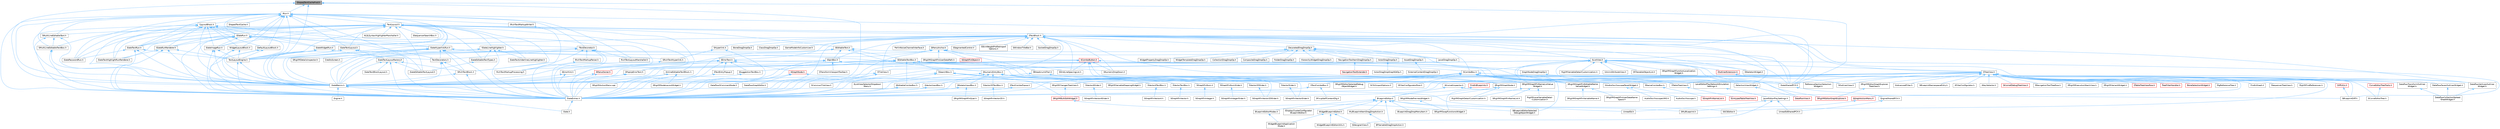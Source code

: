 digraph "ShapedTextCacheFwd.h"
{
 // INTERACTIVE_SVG=YES
 // LATEX_PDF_SIZE
  bgcolor="transparent";
  edge [fontname=Helvetica,fontsize=10,labelfontname=Helvetica,labelfontsize=10];
  node [fontname=Helvetica,fontsize=10,shape=box,height=0.2,width=0.4];
  Node1 [id="Node000001",label="ShapedTextCacheFwd.h",height=0.2,width=0.4,color="gray40", fillcolor="grey60", style="filled", fontcolor="black",tooltip=" "];
  Node1 -> Node2 [id="edge1_Node000001_Node000002",dir="back",color="steelblue1",style="solid",tooltip=" "];
  Node2 [id="Node000002",label="IRun.h",height=0.2,width=0.4,color="grey40", fillcolor="white", style="filled",URL="$d0/d63/IRun_8h.html",tooltip=" "];
  Node2 -> Node3 [id="edge2_Node000002_Node000003",dir="back",color="steelblue1",style="solid",tooltip=" "];
  Node3 [id="Node000003",label="DefaultLayoutBlock.h",height=0.2,width=0.4,color="grey40", fillcolor="white", style="filled",URL="$de/d9b/DefaultLayoutBlock_8h.html",tooltip=" "];
  Node3 -> Node4 [id="edge3_Node000003_Node000004",dir="back",color="steelblue1",style="solid",tooltip=" "];
  Node4 [id="Node000004",label="SlateBasics.h",height=0.2,width=0.4,color="grey40", fillcolor="white", style="filled",URL="$da/d2f/SlateBasics_8h.html",tooltip=" "];
  Node4 -> Node5 [id="edge4_Node000004_Node000005",dir="back",color="steelblue1",style="solid",tooltip=" "];
  Node5 [id="Node000005",label="Engine.h",height=0.2,width=0.4,color="grey40", fillcolor="white", style="filled",URL="$d1/d34/Public_2Engine_8h.html",tooltip=" "];
  Node4 -> Node6 [id="edge5_Node000004_Node000006",dir="back",color="steelblue1",style="solid",tooltip=" "];
  Node6 [id="Node000006",label="Slate.h",height=0.2,width=0.4,color="grey40", fillcolor="white", style="filled",URL="$d2/dc0/Slate_8h.html",tooltip=" "];
  Node4 -> Node7 [id="edge6_Node000004_Node000007",dir="back",color="steelblue1",style="solid",tooltip=" "];
  Node7 [id="Node000007",label="SlateExtras.h",height=0.2,width=0.4,color="grey40", fillcolor="white", style="filled",URL="$d8/dec/SlateExtras_8h.html",tooltip=" "];
  Node7 -> Node6 [id="edge7_Node000007_Node000006",dir="back",color="steelblue1",style="solid",tooltip=" "];
  Node4 -> Node8 [id="edge8_Node000004_Node000008",dir="back",color="steelblue1",style="solid",tooltip=" "];
  Node8 [id="Node000008",label="UnrealEd.h",height=0.2,width=0.4,color="grey40", fillcolor="white", style="filled",URL="$d2/d5f/UnrealEd_8h.html",tooltip=" "];
  Node3 -> Node7 [id="edge9_Node000003_Node000007",dir="back",color="steelblue1",style="solid",tooltip=" "];
  Node3 -> Node9 [id="edge10_Node000003_Node000009",dir="back",color="steelblue1",style="solid",tooltip=" "];
  Node9 [id="Node000009",label="TextLayoutEngine.h",height=0.2,width=0.4,color="grey40", fillcolor="white", style="filled",URL="$da/d06/TextLayoutEngine_8h.html",tooltip=" "];
  Node9 -> Node4 [id="edge11_Node000009_Node000004",dir="back",color="steelblue1",style="solid",tooltip=" "];
  Node9 -> Node7 [id="edge12_Node000009_Node000007",dir="back",color="steelblue1",style="solid",tooltip=" "];
  Node2 -> Node10 [id="edge13_Node000002_Node000010",dir="back",color="steelblue1",style="solid",tooltip=" "];
  Node10 [id="Node000010",label="ILayoutBlock.h",height=0.2,width=0.4,color="grey40", fillcolor="white", style="filled",URL="$d5/d67/ILayoutBlock_8h.html",tooltip=" "];
  Node10 -> Node3 [id="edge14_Node000010_Node000003",dir="back",color="steelblue1",style="solid",tooltip=" "];
  Node10 -> Node11 [id="edge15_Node000010_Node000011",dir="back",color="steelblue1",style="solid",tooltip=" "];
  Node11 [id="Node000011",label="ISlateRun.h",height=0.2,width=0.4,color="grey40", fillcolor="white", style="filled",URL="$d9/d49/ISlateRun_8h.html",tooltip=" "];
  Node11 -> Node12 [id="edge16_Node000011_Node000012",dir="back",color="steelblue1",style="solid",tooltip=" "];
  Node12 [id="Node000012",label="ISlateRunRenderer.h",height=0.2,width=0.4,color="grey40", fillcolor="white", style="filled",URL="$d3/dfa/ISlateRunRenderer_8h.html",tooltip=" "];
  Node12 -> Node4 [id="edge17_Node000012_Node000004",dir="back",color="steelblue1",style="solid",tooltip=" "];
  Node12 -> Node7 [id="edge18_Node000012_Node000007",dir="back",color="steelblue1",style="solid",tooltip=" "];
  Node12 -> Node13 [id="edge19_Node000012_Node000013",dir="back",color="steelblue1",style="solid",tooltip=" "];
  Node13 [id="Node000013",label="SlateTextHighlightRunRenderer.h",height=0.2,width=0.4,color="grey40", fillcolor="white", style="filled",URL="$d0/d78/SlateTextHighlightRunRenderer_8h.html",tooltip=" "];
  Node12 -> Node9 [id="edge20_Node000012_Node000009",dir="back",color="steelblue1",style="solid",tooltip=" "];
  Node11 -> Node14 [id="edge21_Node000011_Node000014",dir="back",color="steelblue1",style="solid",tooltip=" "];
  Node14 [id="Node000014",label="ITextDecorator.h",height=0.2,width=0.4,color="grey40", fillcolor="white", style="filled",URL="$d6/d35/ITextDecorator_8h.html",tooltip=" "];
  Node14 -> Node15 [id="edge22_Node000014_Node000015",dir="back",color="steelblue1",style="solid",tooltip=" "];
  Node15 [id="Node000015",label="IRichTextMarkupParser.h",height=0.2,width=0.4,color="grey40", fillcolor="white", style="filled",URL="$d1/dae/IRichTextMarkupParser_8h.html",tooltip=" "];
  Node15 -> Node16 [id="edge23_Node000015_Node000016",dir="back",color="steelblue1",style="solid",tooltip=" "];
  Node16 [id="Node000016",label="RichTextMarkupProcessing.h",height=0.2,width=0.4,color="grey40", fillcolor="white", style="filled",URL="$d5/ddd/RichTextMarkupProcessing_8h.html",tooltip=" "];
  Node14 -> Node17 [id="edge24_Node000014_Node000017",dir="back",color="steelblue1",style="solid",tooltip=" "];
  Node17 [id="Node000017",label="RichTextLayoutMarshaller.h",height=0.2,width=0.4,color="grey40", fillcolor="white", style="filled",URL="$dd/d85/RichTextLayoutMarshaller_8h.html",tooltip=" "];
  Node14 -> Node16 [id="edge25_Node000014_Node000016",dir="back",color="steelblue1",style="solid",tooltip=" "];
  Node14 -> Node18 [id="edge26_Node000014_Node000018",dir="back",color="steelblue1",style="solid",tooltip=" "];
  Node18 [id="Node000018",label="SRichTextBlock.h",height=0.2,width=0.4,color="grey40", fillcolor="white", style="filled",URL="$dd/d4c/SRichTextBlock_8h.html",tooltip=" "];
  Node18 -> Node4 [id="edge27_Node000018_Node000004",dir="back",color="steelblue1",style="solid",tooltip=" "];
  Node18 -> Node7 [id="edge28_Node000018_Node000007",dir="back",color="steelblue1",style="solid",tooltip=" "];
  Node14 -> Node4 [id="edge29_Node000014_Node000004",dir="back",color="steelblue1",style="solid",tooltip=" "];
  Node14 -> Node7 [id="edge30_Node000014_Node000007",dir="back",color="steelblue1",style="solid",tooltip=" "];
  Node14 -> Node19 [id="edge31_Node000014_Node000019",dir="back",color="steelblue1",style="solid",tooltip=" "];
  Node19 [id="Node000019",label="TextDecorators.h",height=0.2,width=0.4,color="grey40", fillcolor="white", style="filled",URL="$df/d2a/TextDecorators_8h.html",tooltip=" "];
  Node19 -> Node18 [id="edge32_Node000019_Node000018",dir="back",color="steelblue1",style="solid",tooltip=" "];
  Node19 -> Node4 [id="edge33_Node000019_Node000004",dir="back",color="steelblue1",style="solid",tooltip=" "];
  Node19 -> Node7 [id="edge34_Node000019_Node000007",dir="back",color="steelblue1",style="solid",tooltip=" "];
  Node11 -> Node4 [id="edge35_Node000011_Node000004",dir="back",color="steelblue1",style="solid",tooltip=" "];
  Node11 -> Node7 [id="edge36_Node000011_Node000007",dir="back",color="steelblue1",style="solid",tooltip=" "];
  Node11 -> Node20 [id="edge37_Node000011_Node000020",dir="back",color="steelblue1",style="solid",tooltip=" "];
  Node20 [id="Node000020",label="SlateHyperlinkRun.h",height=0.2,width=0.4,color="grey40", fillcolor="white", style="filled",URL="$d6/dd6/SlateHyperlinkRun_8h.html",tooltip=" "];
  Node20 -> Node21 [id="edge38_Node000020_Node000021",dir="back",color="steelblue1",style="solid",tooltip=" "];
  Node21 [id="Node000021",label="CreditsScreen.h",height=0.2,width=0.4,color="grey40", fillcolor="white", style="filled",URL="$d7/db9/CreditsScreen_8h.html",tooltip=" "];
  Node20 -> Node22 [id="edge39_Node000020_Node000022",dir="back",color="steelblue1",style="solid",tooltip=" "];
  Node22 [id="Node000022",label="SKismetInspector.h",height=0.2,width=0.4,color="grey40", fillcolor="white", style="filled",URL="$db/dd1/SKismetInspector_8h.html",tooltip=" "];
  Node22 -> Node23 [id="edge40_Node000022_Node000023",dir="back",color="steelblue1",style="solid",tooltip=" "];
  Node23 [id="Node000023",label="BlueprintEditor.h",height=0.2,width=0.4,color="grey40", fillcolor="white", style="filled",URL="$df/d7d/BlueprintEditor_8h.html",tooltip=" "];
  Node23 -> Node24 [id="edge41_Node000023_Node000024",dir="back",color="steelblue1",style="solid",tooltip=" "];
  Node24 [id="Node000024",label="BPVariableDragDropAction.h",height=0.2,width=0.4,color="grey40", fillcolor="white", style="filled",URL="$dd/d23/BPVariableDragDropAction_8h.html",tooltip=" "];
  Node23 -> Node25 [id="edge42_Node000023_Node000025",dir="back",color="steelblue1",style="solid",tooltip=" "];
  Node25 [id="Node000025",label="BlueprintDragDropMenuItem.h",height=0.2,width=0.4,color="grey40", fillcolor="white", style="filled",URL="$dc/deb/BlueprintDragDropMenuItem_8h.html",tooltip=" "];
  Node23 -> Node26 [id="edge43_Node000023_Node000026",dir="back",color="steelblue1",style="solid",tooltip=" "];
  Node26 [id="Node000026",label="BlueprintEditorModes.h",height=0.2,width=0.4,color="grey40", fillcolor="white", style="filled",URL="$d9/d70/BlueprintEditorModes_8h.html",tooltip=" "];
  Node26 -> Node27 [id="edge44_Node000026_Node000027",dir="back",color="steelblue1",style="solid",tooltip=" "];
  Node27 [id="Node000027",label="WidgetBlueprintApplication\lMode.h",height=0.2,width=0.4,color="grey40", fillcolor="white", style="filled",URL="$d3/d40/WidgetBlueprintApplicationMode_8h.html",tooltip=" "];
  Node23 -> Node28 [id="edge45_Node000023_Node000028",dir="back",color="steelblue1",style="solid",tooltip=" "];
  Node28 [id="Node000028",label="IDisplayClusterConfigurator\lBlueprintEditor.h",height=0.2,width=0.4,color="grey40", fillcolor="white", style="filled",URL="$dd/d4b/IDisplayClusterConfiguratorBlueprintEditor_8h.html",tooltip=" "];
  Node23 -> Node29 [id="edge46_Node000023_Node000029",dir="back",color="steelblue1",style="solid",tooltip=" "];
  Node29 [id="Node000029",label="MyBlueprintItemDragDropAction.h",height=0.2,width=0.4,color="grey40", fillcolor="white", style="filled",URL="$da/d11/MyBlueprintItemDragDropAction_8h.html",tooltip=" "];
  Node29 -> Node24 [id="edge47_Node000029_Node000024",dir="back",color="steelblue1",style="solid",tooltip=" "];
  Node23 -> Node30 [id="edge48_Node000023_Node000030",dir="back",color="steelblue1",style="solid",tooltip=" "];
  Node30 [id="Node000030",label="SBlueprintEditorSelected\lDebugObjectWidget.h",height=0.2,width=0.4,color="grey40", fillcolor="white", style="filled",URL="$de/d6c/SBlueprintEditorSelectedDebugObjectWidget_8h.html",tooltip=" "];
  Node23 -> Node31 [id="edge49_Node000023_Node000031",dir="back",color="steelblue1",style="solid",tooltip=" "];
  Node31 [id="Node000031",label="SMyBlueprint.h",height=0.2,width=0.4,color="grey40", fillcolor="white", style="filled",URL="$d3/d34/SMyBlueprint_8h.html",tooltip=" "];
  Node23 -> Node32 [id="edge50_Node000023_Node000032",dir="back",color="steelblue1",style="solid",tooltip=" "];
  Node32 [id="Node000032",label="SSCSEditor.h",height=0.2,width=0.4,color="grey40", fillcolor="white", style="filled",URL="$d0/d2e/SSCSEditor_8h.html",tooltip=" "];
  Node23 -> Node33 [id="edge51_Node000023_Node000033",dir="back",color="steelblue1",style="solid",tooltip=" "];
  Node33 [id="Node000033",label="WidgetBlueprintEditor.h",height=0.2,width=0.4,color="grey40", fillcolor="white", style="filled",URL="$d6/d04/WidgetBlueprintEditor_8h.html",tooltip=" "];
  Node33 -> Node34 [id="edge52_Node000033_Node000034",dir="back",color="steelblue1",style="solid",tooltip=" "];
  Node34 [id="Node000034",label="SDesignerView.h",height=0.2,width=0.4,color="grey40", fillcolor="white", style="filled",URL="$d2/d14/SDesignerView_8h.html",tooltip=" "];
  Node33 -> Node27 [id="edge53_Node000033_Node000027",dir="back",color="steelblue1",style="solid",tooltip=" "];
  Node33 -> Node35 [id="edge54_Node000033_Node000035",dir="back",color="steelblue1",style="solid",tooltip=" "];
  Node35 [id="Node000035",label="WidgetBlueprintEditorUtils.h",height=0.2,width=0.4,color="grey40", fillcolor="white", style="filled",URL="$d9/df7/WidgetBlueprintEditorUtils_8h.html",tooltip=" "];
  Node22 -> Node36 [id="edge55_Node000022_Node000036",dir="back",color="steelblue1",style="solid",tooltip=" "];
  Node36 [id="Node000036",label="SBlueprintDiff.h",height=0.2,width=0.4,color="grey40", fillcolor="white", style="filled",URL="$de/d6d/SBlueprintDiff_8h.html",tooltip=" "];
  Node20 -> Node18 [id="edge56_Node000020_Node000018",dir="back",color="steelblue1",style="solid",tooltip=" "];
  Node20 -> Node37 [id="edge57_Node000020_Node000037",dir="back",color="steelblue1",style="solid",tooltip=" "];
  Node37 [id="Node000037",label="SRichTextHyperlink.h",height=0.2,width=0.4,color="grey40", fillcolor="white", style="filled",URL="$da/d06/SRichTextHyperlink_8h.html",tooltip=" "];
  Node37 -> Node7 [id="edge58_Node000037_Node000007",dir="back",color="steelblue1",style="solid",tooltip=" "];
  Node20 -> Node38 [id="edge59_Node000020_Node000038",dir="back",color="steelblue1",style="solid",tooltip=" "];
  Node38 [id="Node000038",label="SRigVMDetailsInspector.h",height=0.2,width=0.4,color="grey40", fillcolor="white", style="filled",URL="$df/dfb/SRigVMDetailsInspector_8h.html",tooltip=" "];
  Node20 -> Node4 [id="edge60_Node000020_Node000004",dir="back",color="steelblue1",style="solid",tooltip=" "];
  Node20 -> Node7 [id="edge61_Node000020_Node000007",dir="back",color="steelblue1",style="solid",tooltip=" "];
  Node20 -> Node19 [id="edge62_Node000020_Node000019",dir="back",color="steelblue1",style="solid",tooltip=" "];
  Node20 -> Node9 [id="edge63_Node000020_Node000009",dir="back",color="steelblue1",style="solid",tooltip=" "];
  Node11 -> Node39 [id="edge64_Node000011_Node000039",dir="back",color="steelblue1",style="solid",tooltip=" "];
  Node39 [id="Node000039",label="SlateImageRun.h",height=0.2,width=0.4,color="grey40", fillcolor="white", style="filled",URL="$d5/d9c/SlateImageRun_8h.html",tooltip=" "];
  Node39 -> Node4 [id="edge65_Node000039_Node000004",dir="back",color="steelblue1",style="solid",tooltip=" "];
  Node39 -> Node7 [id="edge66_Node000039_Node000007",dir="back",color="steelblue1",style="solid",tooltip=" "];
  Node39 -> Node9 [id="edge67_Node000039_Node000009",dir="back",color="steelblue1",style="solid",tooltip=" "];
  Node11 -> Node13 [id="edge68_Node000011_Node000013",dir="back",color="steelblue1",style="solid",tooltip=" "];
  Node11 -> Node40 [id="edge69_Node000011_Node000040",dir="back",color="steelblue1",style="solid",tooltip=" "];
  Node40 [id="Node000040",label="SlateTextRun.h",height=0.2,width=0.4,color="grey40", fillcolor="white", style="filled",URL="$d1/dd2/SlateTextRun_8h.html",tooltip=" "];
  Node40 -> Node4 [id="edge70_Node000040_Node000004",dir="back",color="steelblue1",style="solid",tooltip=" "];
  Node40 -> Node7 [id="edge71_Node000040_Node000007",dir="back",color="steelblue1",style="solid",tooltip=" "];
  Node40 -> Node41 [id="edge72_Node000040_Node000041",dir="back",color="steelblue1",style="solid",tooltip=" "];
  Node41 [id="Node000041",label="SlatePasswordRun.h",height=0.2,width=0.4,color="grey40", fillcolor="white", style="filled",URL="$d7/d80/SlatePasswordRun_8h.html",tooltip=" "];
  Node40 -> Node9 [id="edge73_Node000040_Node000009",dir="back",color="steelblue1",style="solid",tooltip=" "];
  Node11 -> Node42 [id="edge74_Node000011_Node000042",dir="back",color="steelblue1",style="solid",tooltip=" "];
  Node42 [id="Node000042",label="SlateWidgetRun.h",height=0.2,width=0.4,color="grey40", fillcolor="white", style="filled",URL="$d1/d50/SlateWidgetRun_8h.html",tooltip=" "];
  Node42 -> Node4 [id="edge75_Node000042_Node000004",dir="back",color="steelblue1",style="solid",tooltip=" "];
  Node42 -> Node7 [id="edge76_Node000042_Node000007",dir="back",color="steelblue1",style="solid",tooltip=" "];
  Node42 -> Node19 [id="edge77_Node000042_Node000019",dir="back",color="steelblue1",style="solid",tooltip=" "];
  Node42 -> Node9 [id="edge78_Node000042_Node000009",dir="back",color="steelblue1",style="solid",tooltip=" "];
  Node11 -> Node19 [id="edge79_Node000011_Node000019",dir="back",color="steelblue1",style="solid",tooltip=" "];
  Node11 -> Node9 [id="edge80_Node000011_Node000009",dir="back",color="steelblue1",style="solid",tooltip=" "];
  Node10 -> Node12 [id="edge81_Node000010_Node000012",dir="back",color="steelblue1",style="solid",tooltip=" "];
  Node10 -> Node4 [id="edge82_Node000010_Node000004",dir="back",color="steelblue1",style="solid",tooltip=" "];
  Node10 -> Node7 [id="edge83_Node000010_Node000007",dir="back",color="steelblue1",style="solid",tooltip=" "];
  Node10 -> Node20 [id="edge84_Node000010_Node000020",dir="back",color="steelblue1",style="solid",tooltip=" "];
  Node10 -> Node39 [id="edge85_Node000010_Node000039",dir="back",color="steelblue1",style="solid",tooltip=" "];
  Node10 -> Node41 [id="edge86_Node000010_Node000041",dir="back",color="steelblue1",style="solid",tooltip=" "];
  Node10 -> Node13 [id="edge87_Node000010_Node000013",dir="back",color="steelblue1",style="solid",tooltip=" "];
  Node10 -> Node40 [id="edge88_Node000010_Node000040",dir="back",color="steelblue1",style="solid",tooltip=" "];
  Node10 -> Node42 [id="edge89_Node000010_Node000042",dir="back",color="steelblue1",style="solid",tooltip=" "];
  Node10 -> Node9 [id="edge90_Node000010_Node000009",dir="back",color="steelblue1",style="solid",tooltip=" "];
  Node10 -> Node43 [id="edge91_Node000010_Node000043",dir="back",color="steelblue1",style="solid",tooltip=" "];
  Node43 [id="Node000043",label="WidgetLayoutBlock.h",height=0.2,width=0.4,color="grey40", fillcolor="white", style="filled",URL="$df/d2d/WidgetLayoutBlock_8h.html",tooltip=" "];
  Node43 -> Node4 [id="edge92_Node000043_Node000004",dir="back",color="steelblue1",style="solid",tooltip=" "];
  Node43 -> Node7 [id="edge93_Node000043_Node000007",dir="back",color="steelblue1",style="solid",tooltip=" "];
  Node43 -> Node9 [id="edge94_Node000043_Node000009",dir="back",color="steelblue1",style="solid",tooltip=" "];
  Node2 -> Node44 [id="edge95_Node000002_Node000044",dir="back",color="steelblue1",style="solid",tooltip=" "];
  Node44 [id="Node000044",label="IRichTextMarkupWriter.h",height=0.2,width=0.4,color="grey40", fillcolor="white", style="filled",URL="$dd/d55/IRichTextMarkupWriter_8h.html",tooltip=" "];
  Node44 -> Node16 [id="edge96_Node000044_Node000016",dir="back",color="steelblue1",style="solid",tooltip=" "];
  Node2 -> Node11 [id="edge97_Node000002_Node000011",dir="back",color="steelblue1",style="solid",tooltip=" "];
  Node2 -> Node14 [id="edge98_Node000002_Node000014",dir="back",color="steelblue1",style="solid",tooltip=" "];
  Node2 -> Node17 [id="edge99_Node000002_Node000017",dir="back",color="steelblue1",style="solid",tooltip=" "];
  Node2 -> Node45 [id="edge100_Node000002_Node000045",dir="back",color="steelblue1",style="solid",tooltip=" "];
  Node45 [id="Node000045",label="SMultiLineEditableText.h",height=0.2,width=0.4,color="grey40", fillcolor="white", style="filled",URL="$d3/d39/SMultiLineEditableText_8h.html",tooltip=" "];
  Node45 -> Node46 [id="edge101_Node000045_Node000046",dir="back",color="steelblue1",style="solid",tooltip=" "];
  Node46 [id="Node000046",label="SMultiLineEditableTextBox.h",height=0.2,width=0.4,color="grey40", fillcolor="white", style="filled",URL="$da/d53/SMultiLineEditableTextBox_8h.html",tooltip=" "];
  Node46 -> Node4 [id="edge102_Node000046_Node000004",dir="back",color="steelblue1",style="solid",tooltip=" "];
  Node46 -> Node7 [id="edge103_Node000046_Node000007",dir="back",color="steelblue1",style="solid",tooltip=" "];
  Node45 -> Node4 [id="edge104_Node000045_Node000004",dir="back",color="steelblue1",style="solid",tooltip=" "];
  Node45 -> Node7 [id="edge105_Node000045_Node000007",dir="back",color="steelblue1",style="solid",tooltip=" "];
  Node2 -> Node46 [id="edge106_Node000002_Node000046",dir="back",color="steelblue1",style="solid",tooltip=" "];
  Node2 -> Node47 [id="edge107_Node000002_Node000047",dir="back",color="steelblue1",style="solid",tooltip=" "];
  Node47 [id="Node000047",label="ShapedTextCache.h",height=0.2,width=0.4,color="grey40", fillcolor="white", style="filled",URL="$d9/d0c/ShapedTextCache_8h.html",tooltip=" "];
  Node2 -> Node4 [id="edge108_Node000002_Node000004",dir="back",color="steelblue1",style="solid",tooltip=" "];
  Node2 -> Node48 [id="edge109_Node000002_Node000048",dir="back",color="steelblue1",style="solid",tooltip=" "];
  Node48 [id="Node000048",label="SlateEditableTextLayout.h",height=0.2,width=0.4,color="grey40", fillcolor="white", style="filled",URL="$dd/d9e/SlateEditableTextLayout_8h.html",tooltip=" "];
  Node2 -> Node7 [id="edge110_Node000002_Node000007",dir="back",color="steelblue1",style="solid",tooltip=" "];
  Node2 -> Node20 [id="edge111_Node000002_Node000020",dir="back",color="steelblue1",style="solid",tooltip=" "];
  Node2 -> Node39 [id="edge112_Node000002_Node000039",dir="back",color="steelblue1",style="solid",tooltip=" "];
  Node2 -> Node41 [id="edge113_Node000002_Node000041",dir="back",color="steelblue1",style="solid",tooltip=" "];
  Node2 -> Node49 [id="edge114_Node000002_Node000049",dir="back",color="steelblue1",style="solid",tooltip=" "];
  Node49 [id="Node000049",label="SlateSharedPCH.h",height=0.2,width=0.4,color="grey40", fillcolor="white", style="filled",URL="$d1/dfc/SlateSharedPCH_8h.html",tooltip=" "];
  Node49 -> Node50 [id="edge115_Node000049_Node000050",dir="back",color="steelblue1",style="solid",tooltip=" "];
  Node50 [id="Node000050",label="EngineSharedPCH.h",height=0.2,width=0.4,color="grey40", fillcolor="white", style="filled",URL="$dc/dbb/EngineSharedPCH_8h.html",tooltip=" "];
  Node50 -> Node51 [id="edge116_Node000050_Node000051",dir="back",color="steelblue1",style="solid",tooltip=" "];
  Node51 [id="Node000051",label="UnrealEdSharedPCH.h",height=0.2,width=0.4,color="grey40", fillcolor="white", style="filled",URL="$d1/de6/UnrealEdSharedPCH_8h.html",tooltip=" "];
  Node2 -> Node52 [id="edge117_Node000002_Node000052",dir="back",color="steelblue1",style="solid",tooltip=" "];
  Node52 [id="Node000052",label="SlateTextLayout.h",height=0.2,width=0.4,color="grey40", fillcolor="white", style="filled",URL="$dc/d8b/SlateTextLayout_8h.html",tooltip=" "];
  Node52 -> Node4 [id="edge118_Node000052_Node000004",dir="back",color="steelblue1",style="solid",tooltip=" "];
  Node52 -> Node7 [id="edge119_Node000052_Node000007",dir="back",color="steelblue1",style="solid",tooltip=" "];
  Node52 -> Node53 [id="edge120_Node000052_Node000053",dir="back",color="steelblue1",style="solid",tooltip=" "];
  Node53 [id="Node000053",label="SlateTextLayoutFactory.h",height=0.2,width=0.4,color="grey40", fillcolor="white", style="filled",URL="$d1/d1b/SlateTextLayoutFactory_8h.html",tooltip=" "];
  Node53 -> Node18 [id="edge121_Node000053_Node000018",dir="back",color="steelblue1",style="solid",tooltip=" "];
  Node53 -> Node4 [id="edge122_Node000053_Node000004",dir="back",color="steelblue1",style="solid",tooltip=" "];
  Node53 -> Node48 [id="edge123_Node000053_Node000048",dir="back",color="steelblue1",style="solid",tooltip=" "];
  Node53 -> Node7 [id="edge124_Node000053_Node000007",dir="back",color="steelblue1",style="solid",tooltip=" "];
  Node53 -> Node54 [id="edge125_Node000053_Node000054",dir="back",color="steelblue1",style="solid",tooltip=" "];
  Node54 [id="Node000054",label="SlateTextBlockLayout.h",height=0.2,width=0.4,color="grey40", fillcolor="white", style="filled",URL="$d7/de9/SlateTextBlockLayout_8h.html",tooltip=" "];
  Node52 -> Node9 [id="edge126_Node000052_Node000009",dir="back",color="steelblue1",style="solid",tooltip=" "];
  Node2 -> Node40 [id="edge127_Node000002_Node000040",dir="back",color="steelblue1",style="solid",tooltip=" "];
  Node2 -> Node42 [id="edge128_Node000002_Node000042",dir="back",color="steelblue1",style="solid",tooltip=" "];
  Node2 -> Node55 [id="edge129_Node000002_Node000055",dir="back",color="steelblue1",style="solid",tooltip=" "];
  Node55 [id="Node000055",label="TextLayout.h",height=0.2,width=0.4,color="grey40", fillcolor="white", style="filled",URL="$d0/d53/TextLayout_8h.html",tooltip=" "];
  Node55 -> Node56 [id="edge130_Node000055_Node000056",dir="back",color="steelblue1",style="solid",tooltip=" "];
  Node56 [id="Node000056",label="HLSLSyntaxHighlighterMarshaller.h",height=0.2,width=0.4,color="grey40", fillcolor="white", style="filled",URL="$d1/dbb/HLSLSyntaxHighlighterMarshaller_8h.html",tooltip=" "];
  Node55 -> Node57 [id="edge131_Node000055_Node000057",dir="back",color="steelblue1",style="solid",tooltip=" "];
  Node57 [id="Node000057",label="ISlateLineHighlighter.h",height=0.2,width=0.4,color="grey40", fillcolor="white", style="filled",URL="$dc/d03/ISlateLineHighlighter_8h.html",tooltip=" "];
  Node57 -> Node4 [id="edge132_Node000057_Node000004",dir="back",color="steelblue1",style="solid",tooltip=" "];
  Node57 -> Node58 [id="edge133_Node000057_Node000058",dir="back",color="steelblue1",style="solid",tooltip=" "];
  Node58 [id="Node000058",label="SlateEditableTextTypes.h",height=0.2,width=0.4,color="grey40", fillcolor="white", style="filled",URL="$d7/d19/SlateEditableTextTypes_8h.html",tooltip=" "];
  Node58 -> Node48 [id="edge134_Node000058_Node000048",dir="back",color="steelblue1",style="solid",tooltip=" "];
  Node57 -> Node7 [id="edge135_Node000057_Node000007",dir="back",color="steelblue1",style="solid",tooltip=" "];
  Node57 -> Node59 [id="edge136_Node000057_Node000059",dir="back",color="steelblue1",style="solid",tooltip=" "];
  Node59 [id="Node000059",label="SlateTextUnderlineLineHighlighter.h",height=0.2,width=0.4,color="grey40", fillcolor="white", style="filled",URL="$d4/d7c/SlateTextUnderlineLineHighlighter_8h.html",tooltip=" "];
  Node57 -> Node9 [id="edge137_Node000057_Node000009",dir="back",color="steelblue1",style="solid",tooltip=" "];
  Node55 -> Node11 [id="edge138_Node000055_Node000011",dir="back",color="steelblue1",style="solid",tooltip=" "];
  Node55 -> Node12 [id="edge139_Node000055_Node000012",dir="back",color="steelblue1",style="solid",tooltip=" "];
  Node55 -> Node60 [id="edge140_Node000055_Node000060",dir="back",color="steelblue1",style="solid",tooltip=" "];
  Node60 [id="Node000060",label="SEditableText.h",height=0.2,width=0.4,color="grey40", fillcolor="white", style="filled",URL="$df/df7/SEditableText_8h.html",tooltip=" "];
  Node60 -> Node61 [id="edge141_Node000060_Node000061",dir="back",color="steelblue1",style="solid",tooltip=" "];
  Node61 [id="Node000061",label="SEditableTextBox.h",height=0.2,width=0.4,color="grey40", fillcolor="white", style="filled",URL="$df/dd0/SEditableTextBox_8h.html",tooltip=" "];
  Node61 -> Node62 [id="edge142_Node000061_Node000062",dir="back",color="steelblue1",style="solid",tooltip=" "];
  Node62 [id="Node000062",label="SEditableComboBox.h",height=0.2,width=0.4,color="grey40", fillcolor="white", style="filled",URL="$d0/d8c/SEditableComboBox_8h.html",tooltip=" "];
  Node62 -> Node7 [id="edge143_Node000062_Node000007",dir="back",color="steelblue1",style="solid",tooltip=" "];
  Node61 -> Node63 [id="edge144_Node000061_Node000063",dir="back",color="steelblue1",style="solid",tooltip=" "];
  Node63 [id="Node000063",label="SGridLineSpacingList.h",height=0.2,width=0.4,color="grey40", fillcolor="white", style="filled",URL="$db/d48/SGridLineSpacingList_8h.html",tooltip=" "];
  Node61 -> Node64 [id="edge145_Node000061_Node000064",dir="back",color="steelblue1",style="solid",tooltip=" "];
  Node64 [id="Node000064",label="SNumericDropDown.h",height=0.2,width=0.4,color="grey40", fillcolor="white", style="filled",URL="$d3/d12/SNumericDropDown_8h.html",tooltip=" "];
  Node61 -> Node65 [id="edge146_Node000061_Node000065",dir="back",color="steelblue1",style="solid",tooltip=" "];
  Node65 [id="Node000065",label="SRigVMGraphPinEditableName\lValueWidget.h",height=0.2,width=0.4,color="grey40", fillcolor="white", style="filled",URL="$da/d0c/SRigVMGraphPinEditableNameValueWidget_8h.html",tooltip=" "];
  Node65 -> Node66 [id="edge147_Node000065_Node000066",dir="back",color="steelblue1",style="solid",tooltip=" "];
  Node66 [id="Node000066",label="SRigVMGraphPinUserDataName\lSpace.h",height=0.2,width=0.4,color="grey40", fillcolor="white", style="filled",URL="$d7/dfd/SRigVMGraphPinUserDataNameSpace_8h.html",tooltip=" "];
  Node65 -> Node67 [id="edge148_Node000065_Node000067",dir="back",color="steelblue1",style="solid",tooltip=" "];
  Node67 [id="Node000067",label="SRigVMGraphPinVariableName.h",height=0.2,width=0.4,color="grey40", fillcolor="white", style="filled",URL="$d0/da1/SRigVMGraphPinVariableName_8h.html",tooltip=" "];
  Node61 -> Node68 [id="edge149_Node000061_Node000068",dir="back",color="steelblue1",style="solid",tooltip=" "];
  Node68 [id="Node000068",label="SRigVMGraphPinNameListValue\lWidget.h",height=0.2,width=0.4,color="grey40", fillcolor="white", style="filled",URL="$dc/dac/SRigVMGraphPinNameListValueWidget_8h.html",tooltip=" "];
  Node68 -> Node69 [id="edge150_Node000068_Node000069",dir="back",color="steelblue1",style="solid",tooltip=" "];
  Node69 [id="Node000069",label="RigVMGraphDetailCustomization.h",height=0.2,width=0.4,color="grey40", fillcolor="white", style="filled",URL="$da/d8c/RigVMGraphDetailCustomization_8h.html",tooltip=" "];
  Node68 -> Node70 [id="edge151_Node000068_Node000070",dir="back",color="steelblue1",style="solid",tooltip=" "];
  Node70 [id="Node000070",label="RigVMLocalVariableDetail\lCustomization.h",height=0.2,width=0.4,color="grey40", fillcolor="white", style="filled",URL="$de/de8/RigVMLocalVariableDetailCustomization_8h.html",tooltip=" "];
  Node68 -> Node71 [id="edge152_Node000068_Node000071",dir="back",color="steelblue1",style="solid",tooltip=" "];
  Node71 [id="Node000071",label="SRigVMGraphPinNameList.h",height=0.2,width=0.4,color="grey40", fillcolor="white", style="filled",URL="$d7/dfc/SRigVMGraphPinNameList_8h.html",tooltip=" "];
  Node61 -> Node72 [id="edge153_Node000061_Node000072",dir="back",color="steelblue1",style="solid",tooltip=" "];
  Node72 [id="Node000072",label="SSearchBox.h",height=0.2,width=0.4,color="grey40", fillcolor="white", style="filled",URL="$df/d3f/SSearchBox_8h.html",tooltip=" "];
  Node72 -> Node73 [id="edge154_Node000072_Node000073",dir="back",color="steelblue1",style="solid",tooltip=" "];
  Node73 [id="Node000073",label="SListViewSelectorDropdown\lMenu.h",height=0.2,width=0.4,color="grey40", fillcolor="white", style="filled",URL="$d4/dc9/SListViewSelectorDropdownMenu_8h.html",tooltip=" "];
  Node72 -> Node74 [id="edge155_Node000072_Node000074",dir="back",color="steelblue1",style="solid",tooltip=" "];
  Node74 [id="Node000074",label="SRigVMBulkEditWidget.h",height=0.2,width=0.4,color="red", fillcolor="#FFF0F0", style="filled",URL="$d7/dab/SRigVMBulkEditWidget_8h.html",tooltip=" "];
  Node74 -> Node77 [id="edge156_Node000074_Node000077",dir="back",color="steelblue1",style="solid",tooltip=" "];
  Node77 [id="Node000077",label="SRigVMSwapFunctionsWidget.h",height=0.2,width=0.4,color="grey40", fillcolor="white", style="filled",URL="$d0/da2/SRigVMSwapFunctionsWidget_8h.html",tooltip=" "];
  Node72 -> Node78 [id="edge157_Node000072_Node000078",dir="back",color="steelblue1",style="solid",tooltip=" "];
  Node78 [id="Node000078",label="SRigVMChangesTreeView.h",height=0.2,width=0.4,color="grey40", fillcolor="white", style="filled",URL="$dd/d83/SRigVMChangesTreeView_8h.html",tooltip=" "];
  Node78 -> Node74 [id="edge158_Node000078_Node000074",dir="back",color="steelblue1",style="solid",tooltip=" "];
  Node72 -> Node79 [id="edge159_Node000072_Node000079",dir="back",color="steelblue1",style="solid",tooltip=" "];
  Node79 [id="Node000079",label="SRigVMVariableMappingWidget.h",height=0.2,width=0.4,color="grey40", fillcolor="white", style="filled",URL="$d0/ddc/SRigVMVariableMappingWidget_8h.html",tooltip=" "];
  Node72 -> Node7 [id="edge160_Node000072_Node000007",dir="back",color="steelblue1",style="solid",tooltip=" "];
  Node61 -> Node80 [id="edge161_Node000061_Node000080",dir="back",color="steelblue1",style="solid",tooltip=" "];
  Node80 [id="Node000080",label="SSuggestionTextBox.h",height=0.2,width=0.4,color="grey40", fillcolor="white", style="filled",URL="$d1/df9/SSuggestionTextBox_8h.html",tooltip=" "];
  Node80 -> Node7 [id="edge162_Node000080_Node000007",dir="back",color="steelblue1",style="solid",tooltip=" "];
  Node61 -> Node4 [id="edge163_Node000061_Node000004",dir="back",color="steelblue1",style="solid",tooltip=" "];
  Node61 -> Node7 [id="edge164_Node000061_Node000007",dir="back",color="steelblue1",style="solid",tooltip=" "];
  Node61 -> Node49 [id="edge165_Node000061_Node000049",dir="back",color="steelblue1",style="solid",tooltip=" "];
  Node60 -> Node81 [id="edge166_Node000060_Node000081",dir="back",color="steelblue1",style="solid",tooltip=" "];
  Node81 [id="Node000081",label="SNumericEntryBox.h",height=0.2,width=0.4,color="grey40", fillcolor="white", style="filled",URL="$d8/d1a/SNumericEntryBox_8h.html",tooltip=" "];
  Node81 -> Node82 [id="edge167_Node000081_Node000082",dir="back",color="steelblue1",style="solid",tooltip=" "];
  Node82 [id="Node000082",label="SGraphPinNum.h",height=0.2,width=0.4,color="grey40", fillcolor="white", style="filled",URL="$d7/da4/SGraphPinNum_8h.html",tooltip=" "];
  Node82 -> Node83 [id="edge168_Node000082_Node000083",dir="back",color="steelblue1",style="solid",tooltip=" "];
  Node83 [id="Node000083",label="SGraphPinInteger.h",height=0.2,width=0.4,color="grey40", fillcolor="white", style="filled",URL="$df/d54/SGraphPinInteger_8h.html",tooltip=" "];
  Node81 -> Node84 [id="edge169_Node000081_Node000084",dir="back",color="steelblue1",style="solid",tooltip=" "];
  Node84 [id="Node000084",label="SGraphPinNumSlider.h",height=0.2,width=0.4,color="grey40", fillcolor="white", style="filled",URL="$d5/d00/SGraphPinNumSlider_8h.html",tooltip=" "];
  Node84 -> Node85 [id="edge170_Node000084_Node000085",dir="back",color="steelblue1",style="solid",tooltip=" "];
  Node85 [id="Node000085",label="SGraphPinIntegerSlider.h",height=0.2,width=0.4,color="grey40", fillcolor="white", style="filled",URL="$da/d60/SGraphPinIntegerSlider_8h.html",tooltip=" "];
  Node81 -> Node86 [id="edge171_Node000081_Node000086",dir="back",color="steelblue1",style="solid",tooltip=" "];
  Node86 [id="Node000086",label="SGraphPinVector2DSlider.h",height=0.2,width=0.4,color="grey40", fillcolor="white", style="filled",URL="$d7/d05/SGraphPinVector2DSlider_8h.html",tooltip=" "];
  Node81 -> Node87 [id="edge172_Node000081_Node000087",dir="back",color="steelblue1",style="solid",tooltip=" "];
  Node87 [id="Node000087",label="SGraphPinVectorSlider.h",height=0.2,width=0.4,color="grey40", fillcolor="white", style="filled",URL="$dc/d38/SGraphPinVectorSlider_8h.html",tooltip=" "];
  Node81 -> Node88 [id="edge173_Node000081_Node000088",dir="back",color="steelblue1",style="solid",tooltip=" "];
  Node88 [id="Node000088",label="SRotatorInputBox.h",height=0.2,width=0.4,color="grey40", fillcolor="white", style="filled",URL="$de/dd2/SRotatorInputBox_8h.html",tooltip=" "];
  Node88 -> Node89 [id="edge174_Node000088_Node000089",dir="back",color="steelblue1",style="solid",tooltip=" "];
  Node89 [id="Node000089",label="SRigVMGraphPinQuat.h",height=0.2,width=0.4,color="grey40", fillcolor="white", style="filled",URL="$de/dda/SRigVMGraphPinQuat_8h.html",tooltip=" "];
  Node88 -> Node7 [id="edge175_Node000088_Node000007",dir="back",color="steelblue1",style="solid",tooltip=" "];
  Node81 -> Node90 [id="edge176_Node000081_Node000090",dir="back",color="steelblue1",style="solid",tooltip=" "];
  Node90 [id="Node000090",label="SVector2DSlider.h",height=0.2,width=0.4,color="grey40", fillcolor="white", style="filled",URL="$de/d67/SVector2DSlider_8h.html",tooltip=" "];
  Node90 -> Node86 [id="edge177_Node000090_Node000086",dir="back",color="steelblue1",style="solid",tooltip=" "];
  Node81 -> Node91 [id="edge178_Node000081_Node000091",dir="back",color="steelblue1",style="solid",tooltip=" "];
  Node91 [id="Node000091",label="SVector2DTextBox.h",height=0.2,width=0.4,color="grey40", fillcolor="white", style="filled",URL="$d6/d71/SVector2DTextBox_8h.html",tooltip=" "];
  Node91 -> Node92 [id="edge179_Node000091_Node000092",dir="back",color="steelblue1",style="solid",tooltip=" "];
  Node92 [id="Node000092",label="SGraphPinVector2D.h",height=0.2,width=0.4,color="grey40", fillcolor="white", style="filled",URL="$d7/d67/SGraphPinVector2D_8h.html",tooltip=" "];
  Node81 -> Node93 [id="edge180_Node000081_Node000093",dir="back",color="steelblue1",style="solid",tooltip=" "];
  Node93 [id="Node000093",label="SVector4Slider.h",height=0.2,width=0.4,color="grey40", fillcolor="white", style="filled",URL="$d4/dec/SVector4Slider_8h.html",tooltip=" "];
  Node93 -> Node94 [id="edge181_Node000093_Node000094",dir="back",color="steelblue1",style="solid",tooltip=" "];
  Node94 [id="Node000094",label="SGraphPinVector4Slider.h",height=0.2,width=0.4,color="grey40", fillcolor="white", style="filled",URL="$d9/db8/SGraphPinVector4Slider_8h.html",tooltip=" "];
  Node81 -> Node95 [id="edge182_Node000081_Node000095",dir="back",color="steelblue1",style="solid",tooltip=" "];
  Node95 [id="Node000095",label="SVector4TextBox.h",height=0.2,width=0.4,color="grey40", fillcolor="white", style="filled",URL="$dd/da4/SVector4TextBox_8h.html",tooltip=" "];
  Node95 -> Node96 [id="edge183_Node000095_Node000096",dir="back",color="steelblue1",style="solid",tooltip=" "];
  Node96 [id="Node000096",label="SGraphPinVector4.h",height=0.2,width=0.4,color="grey40", fillcolor="white", style="filled",URL="$d4/d94/SGraphPinVector4_8h.html",tooltip=" "];
  Node81 -> Node97 [id="edge184_Node000081_Node000097",dir="back",color="steelblue1",style="solid",tooltip=" "];
  Node97 [id="Node000097",label="SVectorInputBox.h",height=0.2,width=0.4,color="grey40", fillcolor="white", style="filled",URL="$df/d44/SVectorInputBox_8h.html",tooltip=" "];
  Node97 -> Node7 [id="edge185_Node000097_Node000007",dir="back",color="steelblue1",style="solid",tooltip=" "];
  Node81 -> Node98 [id="edge186_Node000081_Node000098",dir="back",color="steelblue1",style="solid",tooltip=" "];
  Node98 [id="Node000098",label="SVectorSlider.h",height=0.2,width=0.4,color="grey40", fillcolor="white", style="filled",URL="$d2/db5/SVectorSlider_8h.html",tooltip=" "];
  Node98 -> Node87 [id="edge187_Node000098_Node000087",dir="back",color="steelblue1",style="solid",tooltip=" "];
  Node81 -> Node99 [id="edge188_Node000081_Node000099",dir="back",color="steelblue1",style="solid",tooltip=" "];
  Node99 [id="Node000099",label="SVectorTextBox.h",height=0.2,width=0.4,color="grey40", fillcolor="white", style="filled",URL="$df/db8/SVectorTextBox_8h.html",tooltip=" "];
  Node99 -> Node100 [id="edge189_Node000099_Node000100",dir="back",color="steelblue1",style="solid",tooltip=" "];
  Node100 [id="Node000100",label="SGraphPinVector.h",height=0.2,width=0.4,color="grey40", fillcolor="white", style="filled",URL="$d8/de7/SGraphPinVector_8h.html",tooltip=" "];
  Node81 -> Node7 [id="edge190_Node000081_Node000007",dir="back",color="steelblue1",style="solid",tooltip=" "];
  Node60 -> Node101 [id="edge191_Node000060_Node000101",dir="back",color="steelblue1",style="solid",tooltip=" "];
  Node101 [id="Node000101",label="SSpinBox.h",height=0.2,width=0.4,color="grey40", fillcolor="white", style="filled",URL="$d5/da5/SSpinBox_8h.html",tooltip=" "];
  Node101 -> Node81 [id="edge192_Node000101_Node000081",dir="back",color="steelblue1",style="solid",tooltip=" "];
  Node101 -> Node102 [id="edge193_Node000101_Node000102",dir="back",color="steelblue1",style="solid",tooltip=" "];
  Node102 [id="Node000102",label="STransformViewportToolbar.h",height=0.2,width=0.4,color="grey40", fillcolor="white", style="filled",URL="$d8/da8/STransformViewportToolbar_8h.html",tooltip=" "];
  Node101 -> Node4 [id="edge194_Node000101_Node000004",dir="back",color="steelblue1",style="solid",tooltip=" "];
  Node101 -> Node7 [id="edge195_Node000101_Node000007",dir="back",color="steelblue1",style="solid",tooltip=" "];
  Node60 -> Node4 [id="edge196_Node000060_Node000004",dir="back",color="steelblue1",style="solid",tooltip=" "];
  Node60 -> Node7 [id="edge197_Node000060_Node000007",dir="back",color="steelblue1",style="solid",tooltip=" "];
  Node60 -> Node49 [id="edge198_Node000060_Node000049",dir="back",color="steelblue1",style="solid",tooltip=" "];
  Node55 -> Node103 [id="edge199_Node000055_Node000103",dir="back",color="steelblue1",style="solid",tooltip=" "];
  Node103 [id="Node000103",label="SInlineEditableTextBlock.h",height=0.2,width=0.4,color="grey40", fillcolor="white", style="filled",URL="$d7/dd8/SInlineEditableTextBlock_8h.html",tooltip=" "];
  Node103 -> Node104 [id="edge200_Node000103_Node000104",dir="back",color="steelblue1",style="solid",tooltip=" "];
  Node104 [id="Node000104",label="SRigVMActionMenu.cpp",height=0.2,width=0.4,color="grey40", fillcolor="white", style="filled",URL="$dc/d4c/SRigVMActionMenu_8cpp.html",tooltip=" "];
  Node103 -> Node105 [id="edge201_Node000103_Node000105",dir="back",color="steelblue1",style="solid",tooltip=" "];
  Node105 [id="Node000105",label="SRigVMNodeLayoutWidget.h",height=0.2,width=0.4,color="grey40", fillcolor="white", style="filled",URL="$dc/da9/SRigVMNodeLayoutWidget_8h.html",tooltip=" "];
  Node103 -> Node7 [id="edge202_Node000103_Node000007",dir="back",color="steelblue1",style="solid",tooltip=" "];
  Node55 -> Node45 [id="edge203_Node000055_Node000045",dir="back",color="steelblue1",style="solid",tooltip=" "];
  Node55 -> Node46 [id="edge204_Node000055_Node000046",dir="back",color="steelblue1",style="solid",tooltip=" "];
  Node55 -> Node18 [id="edge205_Node000055_Node000018",dir="back",color="steelblue1",style="solid",tooltip=" "];
  Node55 -> Node106 [id="edge206_Node000055_Node000106",dir="back",color="steelblue1",style="solid",tooltip=" "];
  Node106 [id="Node000106",label="SSequencerSearchBox.h",height=0.2,width=0.4,color="grey40", fillcolor="white", style="filled",URL="$d2/df2/SSequencerSearchBox_8h.html",tooltip=" "];
  Node55 -> Node107 [id="edge207_Node000055_Node000107",dir="back",color="steelblue1",style="solid",tooltip=" "];
  Node107 [id="Node000107",label="STextBlock.h",height=0.2,width=0.4,color="grey40", fillcolor="white", style="filled",URL="$d6/d4f/STextBlock_8h.html",tooltip=" "];
  Node107 -> Node108 [id="edge208_Node000107_Node000108",dir="back",color="steelblue1",style="solid",tooltip=" "];
  Node108 [id="Node000108",label="BoneDragDropOp.h",height=0.2,width=0.4,color="grey40", fillcolor="white", style="filled",URL="$d9/dba/BoneDragDropOp_8h.html",tooltip=" "];
  Node107 -> Node109 [id="edge209_Node000107_Node000109",dir="back",color="steelblue1",style="solid",tooltip=" "];
  Node109 [id="Node000109",label="ClassDragDropOp.h",height=0.2,width=0.4,color="grey40", fillcolor="white", style="filled",URL="$d5/d37/ClassDragDropOp_8h.html",tooltip=" "];
  Node107 -> Node110 [id="edge210_Node000107_Node000110",dir="back",color="steelblue1",style="solid",tooltip=" "];
  Node110 [id="Node000110",label="DataflowTransformOutliner\lWidget.h",height=0.2,width=0.4,color="grey40", fillcolor="white", style="filled",URL="$d8/df9/DataflowTransformOutlinerWidget_8h.html",tooltip=" "];
  Node110 -> Node111 [id="edge211_Node000110_Node000111",dir="back",color="steelblue1",style="solid",tooltip=" "];
  Node111 [id="Node000111",label="DataflowCollectionSpread\lSheetWidget.h",height=0.2,width=0.4,color="grey40", fillcolor="white", style="filled",URL="$da/da3/DataflowCollectionSpreadSheetWidget_8h.html",tooltip=" "];
  Node107 -> Node112 [id="edge212_Node000107_Node000112",dir="back",color="steelblue1",style="solid",tooltip=" "];
  Node112 [id="Node000112",label="DataflowVerticesOutliner\lWidget.h",height=0.2,width=0.4,color="grey40", fillcolor="white", style="filled",URL="$dd/deb/DataflowVerticesOutlinerWidget_8h.html",tooltip=" "];
  Node112 -> Node111 [id="edge213_Node000112_Node000111",dir="back",color="steelblue1",style="solid",tooltip=" "];
  Node107 -> Node113 [id="edge214_Node000107_Node000113",dir="back",color="steelblue1",style="solid",tooltip=" "];
  Node113 [id="Node000113",label="DecoratedDragDropOp.h",height=0.2,width=0.4,color="grey40", fillcolor="white", style="filled",URL="$d6/d6a/DecoratedDragDropOp_8h.html",tooltip=" "];
  Node113 -> Node114 [id="edge215_Node000113_Node000114",dir="back",color="steelblue1",style="solid",tooltip=" "];
  Node114 [id="Node000114",label="ActorDragDropOp.h",height=0.2,width=0.4,color="grey40", fillcolor="white", style="filled",URL="$dd/d1a/ActorDragDropOp_8h.html",tooltip=" "];
  Node114 -> Node115 [id="edge216_Node000114_Node000115",dir="back",color="steelblue1",style="solid",tooltip=" "];
  Node115 [id="Node000115",label="ActorDragDropGraphEdOp.h",height=0.2,width=0.4,color="grey40", fillcolor="white", style="filled",URL="$d0/d9b/ActorDragDropGraphEdOp_8h.html",tooltip=" "];
  Node113 -> Node116 [id="edge217_Node000113_Node000116",dir="back",color="steelblue1",style="solid",tooltip=" "];
  Node116 [id="Node000116",label="AssetDragDropOp.h",height=0.2,width=0.4,color="grey40", fillcolor="white", style="filled",URL="$df/dda/AssetDragDropOp_8h.html",tooltip=" "];
  Node116 -> Node117 [id="edge218_Node000116_Node000117",dir="back",color="steelblue1",style="solid",tooltip=" "];
  Node117 [id="Node000117",label="ExternalContentDragDropOp.h",height=0.2,width=0.4,color="grey40", fillcolor="white", style="filled",URL="$d8/de9/ExternalContentDragDropOp_8h.html",tooltip=" "];
  Node113 -> Node118 [id="edge219_Node000113_Node000118",dir="back",color="steelblue1",style="solid",tooltip=" "];
  Node118 [id="Node000118",label="CollectionDragDropOp.h",height=0.2,width=0.4,color="grey40", fillcolor="white", style="filled",URL="$d6/d23/CollectionDragDropOp_8h.html",tooltip=" "];
  Node113 -> Node119 [id="edge220_Node000113_Node000119",dir="back",color="steelblue1",style="solid",tooltip=" "];
  Node119 [id="Node000119",label="CompositeDragDropOp.h",height=0.2,width=0.4,color="grey40", fillcolor="white", style="filled",URL="$dd/d84/CompositeDragDropOp_8h.html",tooltip=" "];
  Node113 -> Node120 [id="edge221_Node000113_Node000120",dir="back",color="steelblue1",style="solid",tooltip=" "];
  Node120 [id="Node000120",label="FolderDragDropOp.h",height=0.2,width=0.4,color="grey40", fillcolor="white", style="filled",URL="$d9/d22/FolderDragDropOp_8h.html",tooltip=" "];
  Node113 -> Node121 [id="edge222_Node000113_Node000121",dir="back",color="steelblue1",style="solid",tooltip=" "];
  Node121 [id="Node000121",label="GraphNodeDragDropOp.h",height=0.2,width=0.4,color="grey40", fillcolor="white", style="filled",URL="$d3/dbf/GraphNodeDragDropOp_8h.html",tooltip=" "];
  Node121 -> Node122 [id="edge223_Node000121_Node000122",dir="back",color="steelblue1",style="solid",tooltip=" "];
  Node122 [id="Node000122",label="SRigVMEditorGraphExplorer.h",height=0.2,width=0.4,color="red", fillcolor="#FFF0F0", style="filled",URL="$db/d11/SRigVMEditorGraphExplorer_8h.html",tooltip=" "];
  Node113 -> Node126 [id="edge224_Node000113_Node000126",dir="back",color="steelblue1",style="solid",tooltip=" "];
  Node126 [id="Node000126",label="HierarchyWidgetDragDropOp.h",height=0.2,width=0.4,color="grey40", fillcolor="white", style="filled",URL="$dd/dee/HierarchyWidgetDragDropOp_8h.html",tooltip=" "];
  Node113 -> Node127 [id="edge225_Node000113_Node000127",dir="back",color="steelblue1",style="solid",tooltip=" "];
  Node127 [id="Node000127",label="LevelDragDropOp.h",height=0.2,width=0.4,color="grey40", fillcolor="white", style="filled",URL="$dc/da5/LevelDragDropOp_8h.html",tooltip=" "];
  Node113 -> Node128 [id="edge226_Node000113_Node000128",dir="back",color="steelblue1",style="solid",tooltip=" "];
  Node128 [id="Node000128",label="NavigationToolItemDragDropOp.h",height=0.2,width=0.4,color="grey40", fillcolor="white", style="filled",URL="$d5/ddf/NavigationToolItemDragDropOp_8h.html",tooltip=" "];
  Node128 -> Node129 [id="edge227_Node000128_Node000129",dir="back",color="steelblue1",style="solid",tooltip=" "];
  Node129 [id="Node000129",label="NavigationToolExtender.h",height=0.2,width=0.4,color="red", fillcolor="#FFF0F0", style="filled",URL="$d6/dbe/NavigationToolExtender_8h.html",tooltip=" "];
  Node113 -> Node131 [id="edge228_Node000113_Node000131",dir="back",color="steelblue1",style="solid",tooltip=" "];
  Node131 [id="Node000131",label="WidgetPropertyDragDropOp.h",height=0.2,width=0.4,color="grey40", fillcolor="white", style="filled",URL="$dc/d6e/WidgetPropertyDragDropOp_8h.html",tooltip=" "];
  Node113 -> Node132 [id="edge229_Node000113_Node000132",dir="back",color="steelblue1",style="solid",tooltip=" "];
  Node132 [id="Node000132",label="WidgetTemplateDragDropOp.h",height=0.2,width=0.4,color="grey40", fillcolor="white", style="filled",URL="$dc/d8f/WidgetTemplateDragDropOp_8h.html",tooltip=" "];
  Node107 -> Node133 [id="edge230_Node000107_Node000133",dir="back",color="steelblue1",style="solid",tooltip=" "];
  Node133 [id="Node000133",label="GameModeInfoCustomizer.h",height=0.2,width=0.4,color="grey40", fillcolor="white", style="filled",URL="$d5/df3/GameModeInfoCustomizer_8h.html",tooltip=" "];
  Node107 -> Node127 [id="edge231_Node000107_Node000127",dir="back",color="steelblue1",style="solid",tooltip=" "];
  Node107 -> Node134 [id="edge232_Node000107_Node000134",dir="back",color="steelblue1",style="solid",tooltip=" "];
  Node134 [id="Node000134",label="PerlinNoiseChannelInterface.h",height=0.2,width=0.4,color="grey40", fillcolor="white", style="filled",URL="$d5/dc1/PerlinNoiseChannelInterface_8h.html",tooltip=" "];
  Node107 -> Node135 [id="edge233_Node000107_Node000135",dir="back",color="steelblue1",style="solid",tooltip=" "];
  Node135 [id="Node000135",label="SComboBox.h",height=0.2,width=0.4,color="grey40", fillcolor="white", style="filled",URL="$d2/dd5/SComboBox_8h.html",tooltip=" "];
  Node135 -> Node110 [id="edge234_Node000135_Node000110",dir="back",color="steelblue1",style="solid",tooltip=" "];
  Node135 -> Node112 [id="edge235_Node000135_Node000112",dir="back",color="steelblue1",style="solid",tooltip=" "];
  Node135 -> Node136 [id="edge236_Node000135_Node000136",dir="back",color="steelblue1",style="solid",tooltip=" "];
  Node136 [id="Node000136",label="LevelEditorPlayNetworkEmulation\lSettings.h",height=0.2,width=0.4,color="grey40", fillcolor="white", style="filled",URL="$d4/d35/LevelEditorPlayNetworkEmulationSettings_8h.html",tooltip=" "];
  Node136 -> Node137 [id="edge237_Node000136_Node000137",dir="back",color="steelblue1",style="solid",tooltip=" "];
  Node137 [id="Node000137",label="LevelEditorPlaySettings.h",height=0.2,width=0.4,color="grey40", fillcolor="white", style="filled",URL="$d4/d3b/LevelEditorPlaySettings_8h.html",tooltip=" "];
  Node137 -> Node34 [id="edge238_Node000137_Node000034",dir="back",color="steelblue1",style="solid",tooltip=" "];
  Node137 -> Node8 [id="edge239_Node000137_Node000008",dir="back",color="steelblue1",style="solid",tooltip=" "];
  Node137 -> Node51 [id="edge240_Node000137_Node000051",dir="back",color="steelblue1",style="solid",tooltip=" "];
  Node135 -> Node138 [id="edge241_Node000135_Node000138",dir="back",color="steelblue1",style="solid",tooltip=" "];
  Node138 [id="Node000138",label="SAudioOscilloscopePanelWidget.h",height=0.2,width=0.4,color="grey40", fillcolor="white", style="filled",URL="$db/d7e/SAudioOscilloscopePanelWidget_8h.html",tooltip=" "];
  Node138 -> Node139 [id="edge242_Node000138_Node000139",dir="back",color="steelblue1",style="solid",tooltip=" "];
  Node139 [id="Node000139",label="AudioOscilloscope.h",height=0.2,width=0.4,color="grey40", fillcolor="white", style="filled",URL="$d5/d81/AudioOscilloscope_8h.html",tooltip=" "];
  Node138 -> Node140 [id="edge243_Node000138_Node000140",dir="back",color="steelblue1",style="solid",tooltip=" "];
  Node140 [id="Node000140",label="AudioOscilloscopeUMG.h",height=0.2,width=0.4,color="grey40", fillcolor="white", style="filled",URL="$df/de7/AudioOscilloscopeUMG_8h.html",tooltip=" "];
  Node135 -> Node30 [id="edge244_Node000135_Node000030",dir="back",color="steelblue1",style="solid",tooltip=" "];
  Node135 -> Node141 [id="edge245_Node000135_Node000141",dir="back",color="steelblue1",style="solid",tooltip=" "];
  Node141 [id="Node000141",label="SCSVImportOptions.h",height=0.2,width=0.4,color="grey40", fillcolor="white", style="filled",URL="$d7/dfe/SCSVImportOptions_8h.html",tooltip=" "];
  Node135 -> Node62 [id="edge246_Node000135_Node000062",dir="back",color="steelblue1",style="solid",tooltip=" "];
  Node135 -> Node142 [id="edge247_Node000135_Node000142",dir="back",color="steelblue1",style="solid",tooltip=" "];
  Node142 [id="Node000142",label="SFilterConfiguratorRow.h",height=0.2,width=0.4,color="grey40", fillcolor="white", style="filled",URL="$d2/d18/SFilterConfiguratorRow_8h.html",tooltip=" "];
  Node135 -> Node143 [id="edge248_Node000135_Node000143",dir="back",color="steelblue1",style="solid",tooltip=" "];
  Node143 [id="Node000143",label="SNameComboBox.h",height=0.2,width=0.4,color="grey40", fillcolor="white", style="filled",URL="$d8/d4b/SNameComboBox_8h.html",tooltip=" "];
  Node143 -> Node144 [id="edge249_Node000143_Node000144",dir="back",color="steelblue1",style="solid",tooltip=" "];
  Node144 [id="Node000144",label="SGraphPinNameList.h",height=0.2,width=0.4,color="red", fillcolor="#FFF0F0", style="filled",URL="$d4/d09/SGraphPinNameList_8h.html",tooltip=" "];
  Node135 -> Node125 [id="edge250_Node000135_Node000125",dir="back",color="steelblue1",style="solid",tooltip=" "];
  Node125 [id="Node000125",label="SRigVMEditorSelectedDebug\lObjectWidget.h",height=0.2,width=0.4,color="grey40", fillcolor="white", style="filled",URL="$d9/dcd/SRigVMEditorSelectedDebugObjectWidget_8h.html",tooltip=" "];
  Node135 -> Node65 [id="edge251_Node000135_Node000065",dir="back",color="steelblue1",style="solid",tooltip=" "];
  Node135 -> Node68 [id="edge252_Node000135_Node000068",dir="back",color="steelblue1",style="solid",tooltip=" "];
  Node135 -> Node146 [id="edge253_Node000135_Node000146",dir="back",color="steelblue1",style="solid",tooltip=" "];
  Node146 [id="Node000146",label="STableTreeView.h",height=0.2,width=0.4,color="grey40", fillcolor="white", style="filled",URL="$dd/d46/STableTreeView_8h.html",tooltip=" "];
  Node146 -> Node147 [id="edge254_Node000146_Node000147",dir="back",color="steelblue1",style="solid",tooltip=" "];
  Node147 [id="Node000147",label="SUntypedTableTreeView.h",height=0.2,width=0.4,color="red", fillcolor="#FFF0F0", style="filled",URL="$da/dc1/SUntypedTableTreeView_8h.html",tooltip=" "];
  Node135 -> Node149 [id="edge255_Node000135_Node000149",dir="back",color="steelblue1",style="solid",tooltip=" "];
  Node149 [id="Node000149",label="STextComboBox.h",height=0.2,width=0.4,color="grey40", fillcolor="white", style="filled",URL="$d6/d14/STextComboBox_8h.html",tooltip=" "];
  Node149 -> Node150 [id="edge256_Node000149_Node000150",dir="back",color="steelblue1",style="solid",tooltip=" "];
  Node150 [id="Node000150",label="SFixupSelfContextDlg.h",height=0.2,width=0.4,color="grey40", fillcolor="white", style="filled",URL="$d5/da4/SFixupSelfContextDlg_8h.html",tooltip=" "];
  Node149 -> Node7 [id="edge257_Node000149_Node000007",dir="back",color="steelblue1",style="solid",tooltip=" "];
  Node135 -> Node151 [id="edge258_Node000135_Node000151",dir="back",color="steelblue1",style="solid",tooltip=" "];
  Node151 [id="Node000151",label="STextComboPopup.h",height=0.2,width=0.4,color="grey40", fillcolor="white", style="filled",URL="$d1/d76/STextComboPopup_8h.html",tooltip=" "];
  Node151 -> Node7 [id="edge259_Node000151_Node000007",dir="back",color="steelblue1",style="solid",tooltip=" "];
  Node135 -> Node152 [id="edge260_Node000135_Node000152",dir="back",color="steelblue1",style="solid",tooltip=" "];
  Node152 [id="Node000152",label="SelectionViewWidget.h",height=0.2,width=0.4,color="grey40", fillcolor="white", style="filled",URL="$dc/db5/SelectionViewWidget_8h.html",tooltip=" "];
  Node152 -> Node153 [id="edge261_Node000152_Node000153",dir="back",color="steelblue1",style="solid",tooltip=" "];
  Node153 [id="Node000153",label="DataflowView.h",height=0.2,width=0.4,color="red", fillcolor="#FFF0F0", style="filled",URL="$d4/d2e/DataflowView_8h.html",tooltip=" "];
  Node135 -> Node4 [id="edge262_Node000135_Node000004",dir="back",color="steelblue1",style="solid",tooltip=" "];
  Node135 -> Node7 [id="edge263_Node000135_Node000007",dir="back",color="steelblue1",style="solid",tooltip=" "];
  Node135 -> Node49 [id="edge264_Node000135_Node000049",dir="back",color="steelblue1",style="solid",tooltip=" "];
  Node107 -> Node159 [id="edge265_Node000107_Node000159",dir="back",color="steelblue1",style="solid",tooltip=" "];
  Node159 [id="Node000159",label="SErrorText.h",height=0.2,width=0.4,color="grey40", fillcolor="white", style="filled",URL="$d7/d9a/SErrorText_8h.html",tooltip=" "];
  Node159 -> Node160 [id="edge266_Node000159_Node000160",dir="back",color="steelblue1",style="solid",tooltip=" "];
  Node160 [id="Node000160",label="SErrorHint.h",height=0.2,width=0.4,color="grey40", fillcolor="white", style="filled",URL="$d9/d4d/SErrorHint_8h.html",tooltip=" "];
  Node160 -> Node4 [id="edge267_Node000160_Node000004",dir="back",color="steelblue1",style="solid",tooltip=" "];
  Node160 -> Node7 [id="edge268_Node000160_Node000007",dir="back",color="steelblue1",style="solid",tooltip=" "];
  Node159 -> Node161 [id="edge269_Node000159_Node000161",dir="back",color="steelblue1",style="solid",tooltip=" "];
  Node161 [id="Node000161",label="SGraphNode.h",height=0.2,width=0.4,color="red", fillcolor="#FFF0F0", style="filled",URL="$d2/d30/SGraphNode_8h.html",tooltip=" "];
  Node161 -> Node162 [id="edge270_Node000161_Node000162",dir="back",color="steelblue1",style="solid",tooltip=" "];
  Node162 [id="Node000162",label="DataflowGraphEditor.h",height=0.2,width=0.4,color="grey40", fillcolor="white", style="filled",URL="$d4/dfa/DataflowGraphEditor_8h.html",tooltip=" "];
  Node161 -> Node163 [id="edge271_Node000161_Node000163",dir="back",color="steelblue1",style="solid",tooltip=" "];
  Node163 [id="Node000163",label="DataflowSCommentNode.h",height=0.2,width=0.4,color="grey40", fillcolor="white", style="filled",URL="$de/dd7/DataflowSCommentNode_8h.html",tooltip=" "];
  Node161 -> Node202 [id="edge272_Node000161_Node000202",dir="back",color="steelblue1",style="solid",tooltip=" "];
  Node202 [id="Node000202",label="SRigVMGraphNode.h",height=0.2,width=0.4,color="grey40", fillcolor="white", style="filled",URL="$d0/d1e/SRigVMGraphNode_8h.html",tooltip=" "];
  Node202 -> Node69 [id="edge273_Node000202_Node000069",dir="back",color="steelblue1",style="solid",tooltip=" "];
  Node202 -> Node203 [id="edge274_Node000202_Node000203",dir="back",color="steelblue1",style="solid",tooltip=" "];
  Node203 [id="Node000203",label="SRigVMNodePreviewWidget.h",height=0.2,width=0.4,color="grey40", fillcolor="white", style="filled",URL="$d5/d72/SRigVMNodePreviewWidget_8h.html",tooltip=" "];
  Node203 -> Node77 [id="edge275_Node000203_Node000077",dir="back",color="steelblue1",style="solid",tooltip=" "];
  Node202 -> Node77 [id="edge276_Node000202_Node000077",dir="back",color="steelblue1",style="solid",tooltip=" "];
  Node159 -> Node205 [id="edge277_Node000159_Node000205",dir="back",color="steelblue1",style="solid",tooltip=" "];
  Node205 [id="Node000205",label="SPopUpErrorText.h",height=0.2,width=0.4,color="grey40", fillcolor="white", style="filled",URL="$d7/d15/SPopUpErrorText_8h.html",tooltip=" "];
  Node205 -> Node4 [id="edge278_Node000205_Node000004",dir="back",color="steelblue1",style="solid",tooltip=" "];
  Node205 -> Node7 [id="edge279_Node000205_Node000007",dir="back",color="steelblue1",style="solid",tooltip=" "];
  Node159 -> Node80 [id="edge280_Node000159_Node000080",dir="back",color="steelblue1",style="solid",tooltip=" "];
  Node159 -> Node206 [id="edge281_Node000159_Node000206",dir="back",color="steelblue1",style="solid",tooltip=" "];
  Node206 [id="Node000206",label="STextEntryPopup.h",height=0.2,width=0.4,color="grey40", fillcolor="white", style="filled",URL="$d6/d4f/STextEntryPopup_8h.html",tooltip=" "];
  Node206 -> Node7 [id="edge282_Node000206_Node000007",dir="back",color="steelblue1",style="solid",tooltip=" "];
  Node159 -> Node4 [id="edge283_Node000159_Node000004",dir="back",color="steelblue1",style="solid",tooltip=" "];
  Node159 -> Node7 [id="edge284_Node000159_Node000007",dir="back",color="steelblue1",style="solid",tooltip=" "];
  Node159 -> Node49 [id="edge285_Node000159_Node000049",dir="back",color="steelblue1",style="solid",tooltip=" "];
  Node107 -> Node63 [id="edge286_Node000107_Node000063",dir="back",color="steelblue1",style="solid",tooltip=" "];
  Node107 -> Node207 [id="edge287_Node000107_Node000207",dir="back",color="steelblue1",style="solid",tooltip=" "];
  Node207 [id="Node000207",label="SHyperlink.h",height=0.2,width=0.4,color="grey40", fillcolor="white", style="filled",URL="$d3/d8c/SHyperlink_8h.html",tooltip=" "];
  Node207 -> Node37 [id="edge288_Node000207_Node000037",dir="back",color="steelblue1",style="solid",tooltip=" "];
  Node207 -> Node7 [id="edge289_Node000207_Node000007",dir="back",color="steelblue1",style="solid",tooltip=" "];
  Node107 -> Node208 [id="edge290_Node000107_Node000208",dir="back",color="steelblue1",style="solid",tooltip=" "];
  Node208 [id="Node000208",label="SListView.h",height=0.2,width=0.4,color="grey40", fillcolor="white", style="filled",URL="$db/db5/SListView_8h.html",tooltip=" "];
  Node208 -> Node153 [id="edge291_Node000208_Node000153",dir="back",color="steelblue1",style="solid",tooltip=" "];
  Node208 -> Node209 [id="edge292_Node000208_Node000209",dir="back",color="steelblue1",style="solid",tooltip=" "];
  Node209 [id="Node000209",label="IOutlinerExtension.h",height=0.2,width=0.4,color="red", fillcolor="#FFF0F0", style="filled",URL="$db/d1a/IOutlinerExtension_8h.html",tooltip=" "];
  Node209 -> Node264 [id="edge293_Node000209_Node000264",dir="back",color="steelblue1",style="solid",tooltip=" "];
  Node264 [id="Node000264",label="SOutlinerView.h",height=0.2,width=0.4,color="grey40", fillcolor="white", style="filled",URL="$d5/de1/SOutlinerView_8h.html",tooltip=" "];
  Node208 -> Node268 [id="edge294_Node000208_Node000268",dir="back",color="steelblue1",style="solid",tooltip=" "];
  Node268 [id="Node000268",label="ReferenceSectionSelection\lWidget.h",height=0.2,width=0.4,color="grey40", fillcolor="white", style="filled",URL="$db/d75/ReferenceSectionSelectionWidget_8h.html",tooltip=" "];
  Node208 -> Node269 [id="edge295_Node000208_Node000269",dir="back",color="steelblue1",style="solid",tooltip=" "];
  Node269 [id="Node000269",label="RigVMVariableDetailCustomization.h",height=0.2,width=0.4,color="grey40", fillcolor="white", style="filled",URL="$d3/d24/RigVMVariableDetailCustomization_8h.html",tooltip=" "];
  Node208 -> Node270 [id="edge296_Node000208_Node000270",dir="back",color="steelblue1",style="solid",tooltip=" "];
  Node270 [id="Node000270",label="SAnimAttributeView.h",height=0.2,width=0.4,color="grey40", fillcolor="white", style="filled",URL="$df/d42/SAnimAttributeView_8h.html",tooltip=" "];
  Node208 -> Node36 [id="edge297_Node000208_Node000036",dir="back",color="steelblue1",style="solid",tooltip=" "];
  Node208 -> Node135 [id="edge298_Node000208_Node000135",dir="back",color="steelblue1",style="solid",tooltip=" "];
  Node208 -> Node271 [id="edge299_Node000208_Node000271",dir="back",color="steelblue1",style="solid",tooltip=" "];
  Node271 [id="Node000271",label="SFilterableObjectList.h",height=0.2,width=0.4,color="grey40", fillcolor="white", style="filled",URL="$dc/de4/SFilterableObjectList_8h.html",tooltip=" "];
  Node208 -> Node272 [id="edge300_Node000208_Node000272",dir="back",color="steelblue1",style="solid",tooltip=" "];
  Node272 [id="Node000272",label="SRigVMGraphFunctionLocalization\lWidget.h",height=0.2,width=0.4,color="grey40", fillcolor="white", style="filled",URL="$dd/d59/SRigVMGraphFunctionLocalizationWidget_8h.html",tooltip=" "];
  Node208 -> Node65 [id="edge301_Node000208_Node000065",dir="back",color="steelblue1",style="solid",tooltip=" "];
  Node208 -> Node68 [id="edge302_Node000208_Node000068",dir="back",color="steelblue1",style="solid",tooltip=" "];
  Node208 -> Node273 [id="edge303_Node000208_Node000273",dir="back",color="steelblue1",style="solid",tooltip=" "];
  Node273 [id="Node000273",label="SSkeletonWidget.h",height=0.2,width=0.4,color="grey40", fillcolor="white", style="filled",URL="$dd/da7/SSkeletonWidget_8h.html",tooltip=" "];
  Node208 -> Node274 [id="edge304_Node000208_Node000274",dir="back",color="steelblue1",style="solid",tooltip=" "];
  Node274 [id="Node000274",label="STileView.h",height=0.2,width=0.4,color="grey40", fillcolor="white", style="filled",URL="$da/dd5/STileView_8h.html",tooltip=" "];
  Node274 -> Node275 [id="edge305_Node000274_Node000275",dir="back",color="steelblue1",style="solid",tooltip=" "];
  Node275 [id="Node000275",label="SCommonTileView.h",height=0.2,width=0.4,color="grey40", fillcolor="white", style="filled",URL="$de/d0c/SCommonTileView_8h.html",tooltip=" "];
  Node274 -> Node4 [id="edge306_Node000274_Node000004",dir="back",color="steelblue1",style="solid",tooltip=" "];
  Node274 -> Node7 [id="edge307_Node000274_Node000007",dir="back",color="steelblue1",style="solid",tooltip=" "];
  Node208 -> Node276 [id="edge308_Node000208_Node000276",dir="back",color="steelblue1",style="solid",tooltip=" "];
  Node276 [id="Node000276",label="STreeView.h",height=0.2,width=0.4,color="grey40", fillcolor="white", style="filled",URL="$de/dea/STreeView_8h.html",tooltip=" "];
  Node276 -> Node277 [id="edge309_Node000276_Node000277",dir="back",color="steelblue1",style="solid",tooltip=" "];
  Node277 [id="Node000277",label="BoneSelectionWidget.h",height=0.2,width=0.4,color="red", fillcolor="#FFF0F0", style="filled",URL="$d4/dd3/BoneSelectionWidget_8h.html",tooltip=" "];
  Node276 -> Node279 [id="edge310_Node000276_Node000279",dir="back",color="steelblue1",style="solid",tooltip=" "];
  Node279 [id="Node000279",label="CurveEditorTreeTraits.h",height=0.2,width=0.4,color="red", fillcolor="#FFF0F0", style="filled",URL="$d4/d4a/CurveEditorTreeTraits_8h.html",tooltip=" "];
  Node279 -> Node280 [id="edge311_Node000279_Node000280",dir="back",color="steelblue1",style="solid",tooltip=" "];
  Node280 [id="Node000280",label="SCurveEditorTree.h",height=0.2,width=0.4,color="grey40", fillcolor="white", style="filled",URL="$da/da4/SCurveEditorTree_8h.html",tooltip=" "];
  Node276 -> Node283 [id="edge312_Node000276_Node000283",dir="back",color="steelblue1",style="solid",tooltip=" "];
  Node283 [id="Node000283",label="DataflowFacesOutlinerWidget.h",height=0.2,width=0.4,color="grey40", fillcolor="white", style="filled",URL="$d1/d1c/DataflowFacesOutlinerWidget_8h.html",tooltip=" "];
  Node283 -> Node111 [id="edge313_Node000283_Node000111",dir="back",color="steelblue1",style="solid",tooltip=" "];
  Node276 -> Node110 [id="edge314_Node000276_Node000110",dir="back",color="steelblue1",style="solid",tooltip=" "];
  Node276 -> Node112 [id="edge315_Node000276_Node000112",dir="back",color="steelblue1",style="solid",tooltip=" "];
  Node276 -> Node284 [id="edge316_Node000276_Node000284",dir="back",color="steelblue1",style="solid",tooltip=" "];
  Node284 [id="Node000284",label="DiffUtils.h",height=0.2,width=0.4,color="red", fillcolor="#FFF0F0", style="filled",URL="$d4/d91/DiffUtils_8h.html",tooltip=" "];
  Node284 -> Node36 [id="edge317_Node000284_Node000036",dir="back",color="steelblue1",style="solid",tooltip=" "];
  Node276 -> Node291 [id="edge318_Node000276_Node000291",dir="back",color="steelblue1",style="solid",tooltip=" "];
  Node291 [id="Node000291",label="DlgReferenceTree.h",height=0.2,width=0.4,color="grey40", fillcolor="white", style="filled",URL="$db/dd3/DlgReferenceTree_8h.html",tooltip=" "];
  Node276 -> Node292 [id="edge319_Node000276_Node000292",dir="back",color="steelblue1",style="solid",tooltip=" "];
  Node292 [id="Node000292",label="FindInBlueprints.h",height=0.2,width=0.4,color="red", fillcolor="#FFF0F0", style="filled",URL="$d0/d27/FindInBlueprints_8h.html",tooltip=" "];
  Node292 -> Node23 [id="edge320_Node000292_Node000023",dir="back",color="steelblue1",style="solid",tooltip=" "];
  Node276 -> Node296 [id="edge321_Node000276_Node000296",dir="back",color="steelblue1",style="solid",tooltip=" "];
  Node296 [id="Node000296",label="FindInGraph.h",height=0.2,width=0.4,color="grey40", fillcolor="white", style="filled",URL="$de/d36/FindInGraph_8h.html",tooltip=" "];
  Node276 -> Node297 [id="edge322_Node000276_Node000297",dir="back",color="steelblue1",style="solid",tooltip=" "];
  Node297 [id="Node000297",label="ISequencerTreeView.h",height=0.2,width=0.4,color="grey40", fillcolor="white", style="filled",URL="$df/db6/ISequencerTreeView_8h.html",tooltip=" "];
  Node276 -> Node268 [id="edge323_Node000276_Node000268",dir="back",color="steelblue1",style="solid",tooltip=" "];
  Node276 -> Node298 [id="edge324_Node000276_Node000298",dir="back",color="steelblue1",style="solid",tooltip=" "];
  Node298 [id="Node000298",label="RigVMFindReferences.h",height=0.2,width=0.4,color="grey40", fillcolor="white", style="filled",URL="$df/da2/RigVMFindReferences_8h.html",tooltip=" "];
  Node276 -> Node299 [id="edge325_Node000276_Node000299",dir="back",color="steelblue1",style="solid",tooltip=" "];
  Node299 [id="Node000299",label="SAdvancedFilter.h",height=0.2,width=0.4,color="grey40", fillcolor="white", style="filled",URL="$d1/d68/SAdvancedFilter_8h.html",tooltip=" "];
  Node276 -> Node36 [id="edge326_Node000276_Node000036",dir="back",color="steelblue1",style="solid",tooltip=" "];
  Node276 -> Node300 [id="edge327_Node000276_Node000300",dir="back",color="steelblue1",style="solid",tooltip=" "];
  Node300 [id="Node000300",label="SBlueprintNamespaceEntry.h",height=0.2,width=0.4,color="grey40", fillcolor="white", style="filled",URL="$d4/d22/SBlueprintNamespaceEntry_8h.html",tooltip=" "];
  Node276 -> Node280 [id="edge328_Node000276_Node000280",dir="back",color="steelblue1",style="solid",tooltip=" "];
  Node276 -> Node301 [id="edge329_Node000276_Node000301",dir="back",color="steelblue1",style="solid",tooltip=" "];
  Node301 [id="Node000301",label="SFilterConfigurator.h",height=0.2,width=0.4,color="grey40", fillcolor="white", style="filled",URL="$d8/d8e/SFilterConfigurator_8h.html",tooltip=" "];
  Node276 -> Node302 [id="edge330_Node000276_Node000302",dir="back",color="steelblue1",style="solid",tooltip=" "];
  Node302 [id="Node000302",label="SGraphActionMenu.h",height=0.2,width=0.4,color="red", fillcolor="#FFF0F0", style="filled",URL="$d0/d9a/SGraphActionMenu_8h.html",tooltip=" "];
  Node302 -> Node31 [id="edge331_Node000302_Node000031",dir="back",color="steelblue1",style="solid",tooltip=" "];
  Node276 -> Node308 [id="edge332_Node000276_Node000308",dir="back",color="steelblue1",style="solid",tooltip=" "];
  Node308 [id="Node000308",label="SKeySelector.h",height=0.2,width=0.4,color="grey40", fillcolor="white", style="filled",URL="$de/d62/SKeySelector_8h.html",tooltip=" "];
  Node276 -> Node309 [id="edge333_Node000276_Node000309",dir="back",color="steelblue1",style="solid",tooltip=" "];
  Node309 [id="Node000309",label="SKismetDebugTreeView.h",height=0.2,width=0.4,color="red", fillcolor="#FFF0F0", style="filled",URL="$dc/df5/SKismetDebugTreeView_8h.html",tooltip=" "];
  Node276 -> Node311 [id="edge334_Node000276_Node000311",dir="back",color="steelblue1",style="solid",tooltip=" "];
  Node311 [id="Node000311",label="SNavigationToolTreeRow.h",height=0.2,width=0.4,color="grey40", fillcolor="white", style="filled",URL="$de/d20/SNavigationToolTreeRow_8h.html",tooltip=" "];
  Node276 -> Node264 [id="edge335_Node000276_Node000264",dir="back",color="steelblue1",style="solid",tooltip=" "];
  Node276 -> Node74 [id="edge336_Node000276_Node000074",dir="back",color="steelblue1",style="solid",tooltip=" "];
  Node276 -> Node78 [id="edge337_Node000276_Node000078",dir="back",color="steelblue1",style="solid",tooltip=" "];
  Node276 -> Node306 [id="edge338_Node000276_Node000306",dir="back",color="steelblue1",style="solid",tooltip=" "];
  Node306 [id="Node000306",label="SRigVMEditorGraphExplorer\lTreeView.h",height=0.2,width=0.4,color="grey40", fillcolor="white", style="filled",URL="$d8/d43/SRigVMEditorGraphExplorerTreeView_8h.html",tooltip=" "];
  Node306 -> Node122 [id="edge339_Node000306_Node000122",dir="back",color="steelblue1",style="solid",tooltip=" "];
  Node276 -> Node312 [id="edge340_Node000276_Node000312",dir="back",color="steelblue1",style="solid",tooltip=" "];
  Node312 [id="Node000312",label="SRigVMExecutionStackView.h",height=0.2,width=0.4,color="grey40", fillcolor="white", style="filled",URL="$d9/d2b/SRigVMExecutionStackView_8h.html",tooltip=" "];
  Node276 -> Node105 [id="edge341_Node000276_Node000105",dir="back",color="steelblue1",style="solid",tooltip=" "];
  Node276 -> Node79 [id="edge342_Node000276_Node000079",dir="back",color="steelblue1",style="solid",tooltip=" "];
  Node276 -> Node313 [id="edge343_Node000276_Node000313",dir="back",color="steelblue1",style="solid",tooltip=" "];
  Node313 [id="Node000313",label="SRigVMVariantWidget.h",height=0.2,width=0.4,color="grey40", fillcolor="white", style="filled",URL="$d5/d61/SRigVMVariantWidget_8h.html",tooltip=" "];
  Node276 -> Node32 [id="edge344_Node000276_Node000032",dir="back",color="steelblue1",style="solid",tooltip=" "];
  Node276 -> Node146 [id="edge345_Node000276_Node000146",dir="back",color="steelblue1",style="solid",tooltip=" "];
  Node276 -> Node314 [id="edge346_Node000276_Node000314",dir="back",color="steelblue1",style="solid",tooltip=" "];
  Node314 [id="Node000314",label="STableTreeViewRow.h",height=0.2,width=0.4,color="red", fillcolor="#FFF0F0", style="filled",URL="$d9/dcd/STableTreeViewRow_8h.html",tooltip=" "];
  Node276 -> Node4 [id="edge347_Node000276_Node000004",dir="back",color="steelblue1",style="solid",tooltip=" "];
  Node276 -> Node7 [id="edge348_Node000276_Node000007",dir="back",color="steelblue1",style="solid",tooltip=" "];
  Node276 -> Node49 [id="edge349_Node000276_Node000049",dir="back",color="steelblue1",style="solid",tooltip=" "];
  Node276 -> Node316 [id="edge350_Node000276_Node000316",dir="back",color="steelblue1",style="solid",tooltip=" "];
  Node316 [id="Node000316",label="TreeFilterHandler.h",height=0.2,width=0.4,color="red", fillcolor="#FFF0F0", style="filled",URL="$db/df8/TreeFilterHandler_8h.html",tooltip=" "];
  Node208 -> Node4 [id="edge351_Node000208_Node000004",dir="back",color="steelblue1",style="solid",tooltip=" "];
  Node208 -> Node7 [id="edge352_Node000208_Node000007",dir="back",color="steelblue1",style="solid",tooltip=" "];
  Node208 -> Node49 [id="edge353_Node000208_Node000049",dir="back",color="steelblue1",style="solid",tooltip=" "];
  Node107 -> Node318 [id="edge354_Node000107_Node000318",dir="back",color="steelblue1",style="solid",tooltip=" "];
  Node318 [id="Node000318",label="SMenuAnchor.h",height=0.2,width=0.4,color="grey40", fillcolor="white", style="filled",URL="$d3/d52/SMenuAnchor_8h.html",tooltip=" "];
  Node318 -> Node319 [id="edge355_Node000318_Node000319",dir="back",color="steelblue1",style="solid",tooltip=" "];
  Node319 [id="Node000319",label="SBreadcrumbTrail.h",height=0.2,width=0.4,color="grey40", fillcolor="white", style="filled",URL="$d4/de2/SBreadcrumbTrail_8h.html",tooltip=" "];
  Node319 -> Node146 [id="edge356_Node000319_Node000146",dir="back",color="steelblue1",style="solid",tooltip=" "];
  Node319 -> Node7 [id="edge357_Node000319_Node000007",dir="back",color="steelblue1",style="solid",tooltip=" "];
  Node318 -> Node320 [id="edge358_Node000318_Node000320",dir="back",color="steelblue1",style="solid",tooltip=" "];
  Node320 [id="Node000320",label="SComboButton.h",height=0.2,width=0.4,color="red", fillcolor="#FFF0F0", style="filled",URL="$dc/d43/SComboButton_8h.html",tooltip=" "];
  Node320 -> Node135 [id="edge359_Node000320_Node000135",dir="back",color="steelblue1",style="solid",tooltip=" "];
  Node320 -> Node63 [id="edge360_Node000320_Node000063",dir="back",color="steelblue1",style="solid",tooltip=" "];
  Node320 -> Node64 [id="edge361_Node000320_Node000064",dir="back",color="steelblue1",style="solid",tooltip=" "];
  Node320 -> Node205 [id="edge362_Node000320_Node000205",dir="back",color="steelblue1",style="solid",tooltip=" "];
  Node320 -> Node65 [id="edge363_Node000320_Node000065",dir="back",color="steelblue1",style="solid",tooltip=" "];
  Node320 -> Node68 [id="edge364_Node000320_Node000068",dir="back",color="steelblue1",style="solid",tooltip=" "];
  Node320 -> Node4 [id="edge365_Node000320_Node000004",dir="back",color="steelblue1",style="solid",tooltip=" "];
  Node320 -> Node7 [id="edge366_Node000320_Node000007",dir="back",color="steelblue1",style="solid",tooltip=" "];
  Node320 -> Node49 [id="edge367_Node000320_Node000049",dir="back",color="steelblue1",style="solid",tooltip=" "];
  Node318 -> Node192 [id="edge368_Node000318_Node000192",dir="back",color="steelblue1",style="solid",tooltip=" "];
  Node192 [id="Node000192",label="SGraphPinObject.h",height=0.2,width=0.4,color="red", fillcolor="#FFF0F0", style="filled",URL="$da/dd6/SGraphPinObject_8h.html",tooltip=" "];
  Node318 -> Node325 [id="edge369_Node000318_Node000325",dir="back",color="steelblue1",style="solid",tooltip=" "];
  Node325 [id="Node000325",label="SMenuOwner.h",height=0.2,width=0.4,color="red", fillcolor="#FFF0F0", style="filled",URL="$d8/d11/SMenuOwner_8h.html",tooltip=" "];
  Node325 -> Node4 [id="edge370_Node000325_Node000004",dir="back",color="steelblue1",style="solid",tooltip=" "];
  Node325 -> Node7 [id="edge371_Node000325_Node000007",dir="back",color="steelblue1",style="solid",tooltip=" "];
  Node318 -> Node200 [id="edge372_Node000318_Node000200",dir="back",color="steelblue1",style="solid",tooltip=" "];
  Node200 [id="Node000200",label="SRigVMGraphPinUserDataPath.h",height=0.2,width=0.4,color="grey40", fillcolor="white", style="filled",URL="$d5/d31/SRigVMGraphPinUserDataPath_8h.html",tooltip=" "];
  Node318 -> Node4 [id="edge373_Node000318_Node000004",dir="back",color="steelblue1",style="solid",tooltip=" "];
  Node318 -> Node7 [id="edge374_Node000318_Node000007",dir="back",color="steelblue1",style="solid",tooltip=" "];
  Node318 -> Node49 [id="edge375_Node000318_Node000049",dir="back",color="steelblue1",style="solid",tooltip=" "];
  Node107 -> Node64 [id="edge376_Node000107_Node000064",dir="back",color="steelblue1",style="solid",tooltip=" "];
  Node107 -> Node81 [id="edge377_Node000107_Node000081",dir="back",color="steelblue1",style="solid",tooltip=" "];
  Node107 -> Node202 [id="edge378_Node000107_Node000202",dir="back",color="steelblue1",style="solid",tooltip=" "];
  Node107 -> Node347 [id="edge379_Node000107_Node000347",dir="back",color="steelblue1",style="solid",tooltip=" "];
  Node347 [id="Node000347",label="SSegmentedControl.h",height=0.2,width=0.4,color="grey40", fillcolor="white", style="filled",URL="$d3/d4f/SSegmentedControl_8h.html",tooltip=" "];
  Node107 -> Node273 [id="edge380_Node000107_Node000273",dir="back",color="steelblue1",style="solid",tooltip=" "];
  Node107 -> Node348 [id="edge381_Node000107_Node000348",dir="back",color="steelblue1",style="solid",tooltip=" "];
  Node348 [id="Node000348",label="SSkinWeightProfileImport\lOptions.h",height=0.2,width=0.4,color="grey40", fillcolor="white", style="filled",URL="$d9/d21/SSkinWeightProfileImportOptions_8h.html",tooltip=" "];
  Node107 -> Node101 [id="edge382_Node000107_Node000101",dir="back",color="steelblue1",style="solid",tooltip=" "];
  Node107 -> Node274 [id="edge383_Node000107_Node000274",dir="back",color="steelblue1",style="solid",tooltip=" "];
  Node107 -> Node276 [id="edge384_Node000107_Node000276",dir="back",color="steelblue1",style="solid",tooltip=" "];
  Node107 -> Node349 [id="edge385_Node000107_Node000349",dir="back",color="steelblue1",style="solid",tooltip=" "];
  Node349 [id="Node000349",label="SWindowTitleBar.h",height=0.2,width=0.4,color="grey40", fillcolor="white", style="filled",URL="$d0/dce/SWindowTitleBar_8h.html",tooltip=" "];
  Node107 -> Node152 [id="edge386_Node000107_Node000152",dir="back",color="steelblue1",style="solid",tooltip=" "];
  Node107 -> Node4 [id="edge387_Node000107_Node000004",dir="back",color="steelblue1",style="solid",tooltip=" "];
  Node107 -> Node7 [id="edge388_Node000107_Node000007",dir="back",color="steelblue1",style="solid",tooltip=" "];
  Node107 -> Node49 [id="edge389_Node000107_Node000049",dir="back",color="steelblue1",style="solid",tooltip=" "];
  Node107 -> Node350 [id="edge390_Node000107_Node000350",dir="back",color="steelblue1",style="solid",tooltip=" "];
  Node350 [id="Node000350",label="SocketDragDropOp.h",height=0.2,width=0.4,color="grey40", fillcolor="white", style="filled",URL="$d2/d53/SocketDragDropOp_8h.html",tooltip=" "];
  Node55 -> Node4 [id="edge391_Node000055_Node000004",dir="back",color="steelblue1",style="solid",tooltip=" "];
  Node55 -> Node48 [id="edge392_Node000055_Node000048",dir="back",color="steelblue1",style="solid",tooltip=" "];
  Node55 -> Node58 [id="edge393_Node000055_Node000058",dir="back",color="steelblue1",style="solid",tooltip=" "];
  Node55 -> Node7 [id="edge394_Node000055_Node000007",dir="back",color="steelblue1",style="solid",tooltip=" "];
  Node55 -> Node20 [id="edge395_Node000055_Node000020",dir="back",color="steelblue1",style="solid",tooltip=" "];
  Node55 -> Node39 [id="edge396_Node000055_Node000039",dir="back",color="steelblue1",style="solid",tooltip=" "];
  Node55 -> Node41 [id="edge397_Node000055_Node000041",dir="back",color="steelblue1",style="solid",tooltip=" "];
  Node55 -> Node49 [id="edge398_Node000055_Node000049",dir="back",color="steelblue1",style="solid",tooltip=" "];
  Node55 -> Node13 [id="edge399_Node000055_Node000013",dir="back",color="steelblue1",style="solid",tooltip=" "];
  Node55 -> Node52 [id="edge400_Node000055_Node000052",dir="back",color="steelblue1",style="solid",tooltip=" "];
  Node55 -> Node40 [id="edge401_Node000055_Node000040",dir="back",color="steelblue1",style="solid",tooltip=" "];
  Node55 -> Node59 [id="edge402_Node000055_Node000059",dir="back",color="steelblue1",style="solid",tooltip=" "];
  Node55 -> Node42 [id="edge403_Node000055_Node000042",dir="back",color="steelblue1",style="solid",tooltip=" "];
  Node55 -> Node9 [id="edge404_Node000055_Node000009",dir="back",color="steelblue1",style="solid",tooltip=" "];
  Node2 -> Node9 [id="edge405_Node000002_Node000009",dir="back",color="steelblue1",style="solid",tooltip=" "];
  Node2 -> Node43 [id="edge406_Node000002_Node000043",dir="back",color="steelblue1",style="solid",tooltip=" "];
  Node1 -> Node4 [id="edge407_Node000001_Node000004",dir="back",color="steelblue1",style="solid",tooltip=" "];
  Node1 -> Node7 [id="edge408_Node000001_Node000007",dir="back",color="steelblue1",style="solid",tooltip=" "];
  Node1 -> Node49 [id="edge409_Node000001_Node000049",dir="back",color="steelblue1",style="solid",tooltip=" "];
  Node1 -> Node9 [id="edge410_Node000001_Node000009",dir="back",color="steelblue1",style="solid",tooltip=" "];
}
